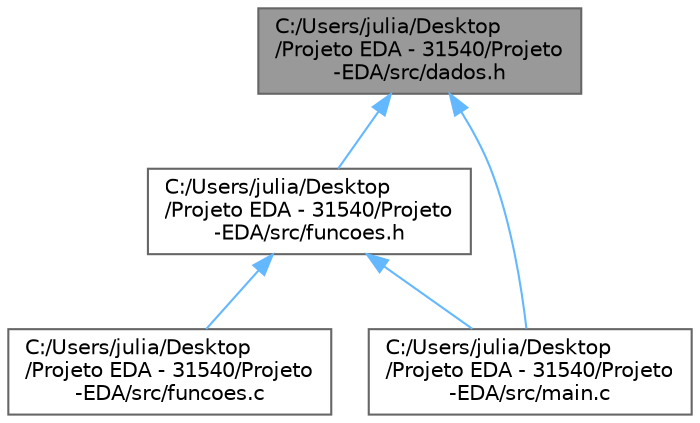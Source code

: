 digraph "C:/Users/julia/Desktop/Projeto EDA - 31540/Projeto-EDA/src/dados.h"
{
 // LATEX_PDF_SIZE
  bgcolor="transparent";
  edge [fontname=Helvetica,fontsize=10,labelfontname=Helvetica,labelfontsize=10];
  node [fontname=Helvetica,fontsize=10,shape=box,height=0.2,width=0.4];
  Node1 [id="Node000001",label="C:/Users/julia/Desktop\l/Projeto EDA - 31540/Projeto\l-EDA/src/dados.h",height=0.2,width=0.4,color="gray40", fillcolor="grey60", style="filled", fontcolor="black",tooltip=" "];
  Node1 -> Node2 [id="edge5_Node000001_Node000002",dir="back",color="steelblue1",style="solid",tooltip=" "];
  Node2 [id="Node000002",label="C:/Users/julia/Desktop\l/Projeto EDA - 31540/Projeto\l-EDA/src/funcoes.h",height=0.2,width=0.4,color="grey40", fillcolor="white", style="filled",URL="$funcoes_8h.html",tooltip=" "];
  Node2 -> Node3 [id="edge6_Node000002_Node000003",dir="back",color="steelblue1",style="solid",tooltip=" "];
  Node3 [id="Node000003",label="C:/Users/julia/Desktop\l/Projeto EDA - 31540/Projeto\l-EDA/src/funcoes.c",height=0.2,width=0.4,color="grey40", fillcolor="white", style="filled",URL="$funcoes_8c.html",tooltip=" "];
  Node2 -> Node4 [id="edge7_Node000002_Node000004",dir="back",color="steelblue1",style="solid",tooltip=" "];
  Node4 [id="Node000004",label="C:/Users/julia/Desktop\l/Projeto EDA - 31540/Projeto\l-EDA/src/main.c",height=0.2,width=0.4,color="grey40", fillcolor="white", style="filled",URL="$main_8c.html",tooltip=" "];
  Node1 -> Node4 [id="edge8_Node000001_Node000004",dir="back",color="steelblue1",style="solid",tooltip=" "];
}
